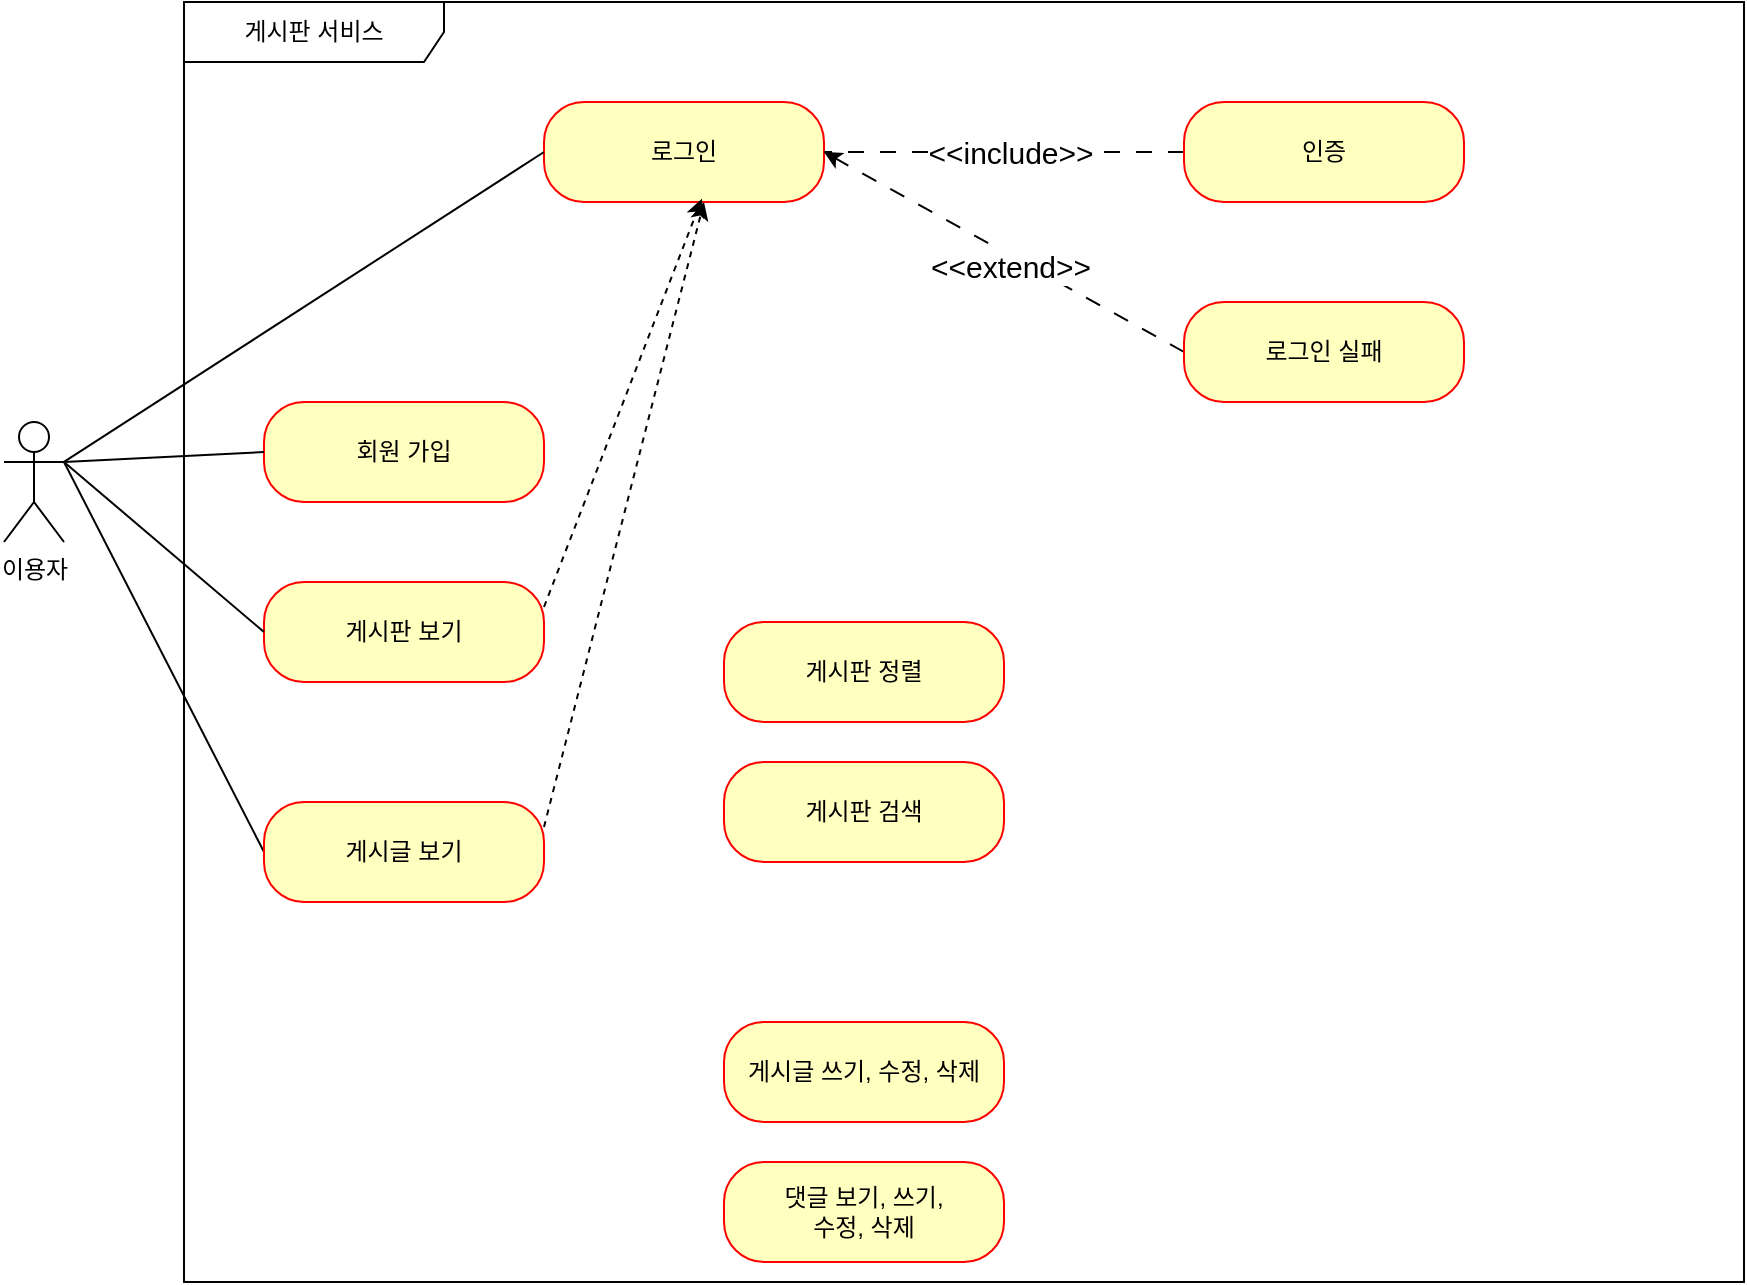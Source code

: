 <mxfile version="22.0.4" type="github">
  <diagram name="페이지-1" id="1ifjo0XNYDds0OLqEPlk">
    <mxGraphModel dx="2440" dy="1315" grid="1" gridSize="10" guides="1" tooltips="1" connect="1" arrows="1" fold="1" page="1" pageScale="1" pageWidth="827" pageHeight="1169" math="0" shadow="0">
      <root>
        <mxCell id="0" />
        <mxCell id="1" parent="0" />
        <mxCell id="I464qLgUhNRLuWhhTVEp-1" value="이용자" style="shape=umlActor;verticalLabelPosition=bottom;verticalAlign=top;html=1;" vertex="1" parent="1">
          <mxGeometry x="50" y="230" width="30" height="60" as="geometry" />
        </mxCell>
        <mxCell id="I464qLgUhNRLuWhhTVEp-2" value="게시판 서비스" style="shape=umlFrame;whiteSpace=wrap;html=1;pointerEvents=0;width=130;height=30;" vertex="1" parent="1">
          <mxGeometry x="140" y="20" width="780" height="640" as="geometry" />
        </mxCell>
        <mxCell id="I464qLgUhNRLuWhhTVEp-4" value="회원 가입" style="rounded=1;whiteSpace=wrap;html=1;arcSize=40;fontColor=#000000;fillColor=#ffffc0;strokeColor=#ff0000;" vertex="1" parent="1">
          <mxGeometry x="180" y="220" width="140" height="50" as="geometry" />
        </mxCell>
        <mxCell id="I464qLgUhNRLuWhhTVEp-22" style="rounded=0;orthogonalLoop=1;jettySize=auto;html=1;exitX=0;exitY=0.5;exitDx=0;exitDy=0;endArrow=none;endFill=0;" edge="1" parent="1" source="I464qLgUhNRLuWhhTVEp-6">
          <mxGeometry relative="1" as="geometry">
            <mxPoint x="80" y="250.0" as="targetPoint" />
          </mxGeometry>
        </mxCell>
        <mxCell id="I464qLgUhNRLuWhhTVEp-29" style="rounded=0;orthogonalLoop=1;jettySize=auto;html=1;exitX=1;exitY=0.25;exitDx=0;exitDy=0;dashed=1;" edge="1" parent="1" source="I464qLgUhNRLuWhhTVEp-6">
          <mxGeometry relative="1" as="geometry">
            <mxPoint x="400.0" y="120" as="targetPoint" />
          </mxGeometry>
        </mxCell>
        <mxCell id="I464qLgUhNRLuWhhTVEp-6" value="게시글 보기" style="rounded=1;whiteSpace=wrap;html=1;arcSize=40;fontColor=#000000;fillColor=#ffffc0;strokeColor=#ff0000;" vertex="1" parent="1">
          <mxGeometry x="180" y="420" width="140" height="50" as="geometry" />
        </mxCell>
        <mxCell id="I464qLgUhNRLuWhhTVEp-7" value="게시판 보기" style="rounded=1;whiteSpace=wrap;html=1;arcSize=40;fontColor=#000000;fillColor=#ffffc0;strokeColor=#ff0000;" vertex="1" parent="1">
          <mxGeometry x="180" y="310" width="140" height="50" as="geometry" />
        </mxCell>
        <mxCell id="I464qLgUhNRLuWhhTVEp-8" value="로그인" style="rounded=1;whiteSpace=wrap;html=1;arcSize=40;fontColor=#000000;fillColor=#ffffc0;strokeColor=#ff0000;" vertex="1" parent="1">
          <mxGeometry x="320" y="70" width="140" height="50" as="geometry" />
        </mxCell>
        <mxCell id="I464qLgUhNRLuWhhTVEp-23" style="rounded=0;orthogonalLoop=1;jettySize=auto;html=1;exitX=0;exitY=0.5;exitDx=0;exitDy=0;entryX=1;entryY=0.5;entryDx=0;entryDy=0;endArrow=none;endFill=0;dashed=1;dashPattern=8 8;" edge="1" parent="1" source="I464qLgUhNRLuWhhTVEp-9" target="I464qLgUhNRLuWhhTVEp-8">
          <mxGeometry relative="1" as="geometry" />
        </mxCell>
        <mxCell id="I464qLgUhNRLuWhhTVEp-25" value="&amp;lt;&amp;lt;include&amp;gt;&amp;gt;" style="edgeLabel;html=1;align=center;verticalAlign=middle;resizable=0;points=[];fontSize=15;" vertex="1" connectable="0" parent="I464qLgUhNRLuWhhTVEp-23">
          <mxGeometry x="-0.034" relative="1" as="geometry">
            <mxPoint as="offset" />
          </mxGeometry>
        </mxCell>
        <mxCell id="I464qLgUhNRLuWhhTVEp-9" value="인증" style="rounded=1;whiteSpace=wrap;html=1;arcSize=40;fontColor=#000000;fillColor=#ffffc0;strokeColor=#ff0000;" vertex="1" parent="1">
          <mxGeometry x="640" y="70" width="140" height="50" as="geometry" />
        </mxCell>
        <mxCell id="I464qLgUhNRLuWhhTVEp-24" style="rounded=0;orthogonalLoop=1;jettySize=auto;html=1;exitX=0;exitY=0.5;exitDx=0;exitDy=0;entryX=1;entryY=0.5;entryDx=0;entryDy=0;endArrow=classic;endFill=1;dashed=1;dashPattern=8 8;" edge="1" parent="1" source="I464qLgUhNRLuWhhTVEp-10" target="I464qLgUhNRLuWhhTVEp-8">
          <mxGeometry relative="1" as="geometry" />
        </mxCell>
        <mxCell id="I464qLgUhNRLuWhhTVEp-27" value="&amp;lt;&amp;lt;extend&amp;gt;&amp;gt;" style="edgeLabel;html=1;align=center;verticalAlign=middle;resizable=0;points=[];fontSize=15;" vertex="1" connectable="0" parent="I464qLgUhNRLuWhhTVEp-24">
          <mxGeometry x="-0.052" y="4" relative="1" as="geometry">
            <mxPoint y="1" as="offset" />
          </mxGeometry>
        </mxCell>
        <mxCell id="I464qLgUhNRLuWhhTVEp-10" value="로그인 실패" style="rounded=1;whiteSpace=wrap;html=1;arcSize=40;fontColor=#000000;fillColor=#ffffc0;strokeColor=#ff0000;" vertex="1" parent="1">
          <mxGeometry x="640" y="170" width="140" height="50" as="geometry" />
        </mxCell>
        <mxCell id="I464qLgUhNRLuWhhTVEp-12" value="게시판 정렬" style="rounded=1;whiteSpace=wrap;html=1;arcSize=40;fontColor=#000000;fillColor=#ffffc0;strokeColor=#ff0000;" vertex="1" parent="1">
          <mxGeometry x="410" y="330" width="140" height="50" as="geometry" />
        </mxCell>
        <mxCell id="I464qLgUhNRLuWhhTVEp-13" value="게시판 검색" style="rounded=1;whiteSpace=wrap;html=1;arcSize=40;fontColor=#000000;fillColor=#ffffc0;strokeColor=#ff0000;" vertex="1" parent="1">
          <mxGeometry x="410" y="400" width="140" height="50" as="geometry" />
        </mxCell>
        <mxCell id="I464qLgUhNRLuWhhTVEp-14" value="게시글 쓰기, 수정, 삭제" style="rounded=1;whiteSpace=wrap;html=1;arcSize=40;fontColor=#000000;fillColor=#ffffc0;strokeColor=#ff0000;" vertex="1" parent="1">
          <mxGeometry x="410" y="530" width="140" height="50" as="geometry" />
        </mxCell>
        <mxCell id="I464qLgUhNRLuWhhTVEp-15" value="댓글 보기, 쓰기, &lt;br&gt;수정, 삭제" style="rounded=1;whiteSpace=wrap;html=1;arcSize=40;fontColor=#000000;fillColor=#ffffc0;strokeColor=#ff0000;" vertex="1" parent="1">
          <mxGeometry x="410" y="600" width="140" height="50" as="geometry" />
        </mxCell>
        <mxCell id="I464qLgUhNRLuWhhTVEp-17" style="rounded=0;orthogonalLoop=1;jettySize=auto;html=1;exitX=0;exitY=0.5;exitDx=0;exitDy=0;entryX=1;entryY=0.333;entryDx=0;entryDy=0;entryPerimeter=0;endArrow=none;endFill=0;" edge="1" parent="1" source="I464qLgUhNRLuWhhTVEp-4" target="I464qLgUhNRLuWhhTVEp-1">
          <mxGeometry relative="1" as="geometry" />
        </mxCell>
        <mxCell id="I464qLgUhNRLuWhhTVEp-18" style="rounded=0;orthogonalLoop=1;jettySize=auto;html=1;exitX=0;exitY=0.5;exitDx=0;exitDy=0;entryX=1;entryY=0.333;entryDx=0;entryDy=0;entryPerimeter=0;endArrow=none;endFill=0;" edge="1" parent="1" source="I464qLgUhNRLuWhhTVEp-8" target="I464qLgUhNRLuWhhTVEp-1">
          <mxGeometry relative="1" as="geometry" />
        </mxCell>
        <mxCell id="I464qLgUhNRLuWhhTVEp-21" style="rounded=0;orthogonalLoop=1;jettySize=auto;html=1;exitX=0;exitY=0.5;exitDx=0;exitDy=0;entryX=1;entryY=0.333;entryDx=0;entryDy=0;entryPerimeter=0;endArrow=none;endFill=0;" edge="1" parent="1" source="I464qLgUhNRLuWhhTVEp-7" target="I464qLgUhNRLuWhhTVEp-1">
          <mxGeometry relative="1" as="geometry" />
        </mxCell>
        <mxCell id="I464qLgUhNRLuWhhTVEp-28" style="rounded=0;orthogonalLoop=1;jettySize=auto;html=1;exitX=1;exitY=0.25;exitDx=0;exitDy=0;entryX=0.564;entryY=0.967;entryDx=0;entryDy=0;entryPerimeter=0;dashed=1;" edge="1" parent="1" source="I464qLgUhNRLuWhhTVEp-7" target="I464qLgUhNRLuWhhTVEp-8">
          <mxGeometry relative="1" as="geometry" />
        </mxCell>
      </root>
    </mxGraphModel>
  </diagram>
</mxfile>
